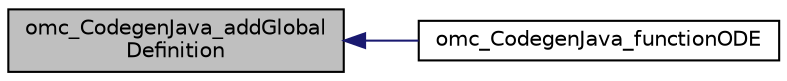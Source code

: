 digraph "omc_CodegenJava_addGlobalDefinition"
{
  edge [fontname="Helvetica",fontsize="10",labelfontname="Helvetica",labelfontsize="10"];
  node [fontname="Helvetica",fontsize="10",shape=record];
  rankdir="LR";
  Node594 [label="omc_CodegenJava_addGlobal\lDefinition",height=0.2,width=0.4,color="black", fillcolor="grey75", style="filled", fontcolor="black"];
  Node594 -> Node595 [dir="back",color="midnightblue",fontsize="10",style="solid",fontname="Helvetica"];
  Node595 [label="omc_CodegenJava_functionODE",height=0.2,width=0.4,color="black", fillcolor="white", style="filled",URL="$d0/d9d/_codegen_java_8h.html#a3cdc07f71a6bf6b6cd4d41d9868ef1d2"];
}
